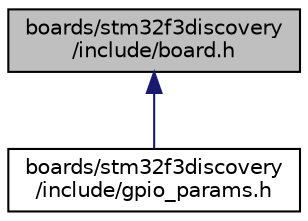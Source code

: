 digraph "boards/stm32f3discovery/include/board.h"
{
 // LATEX_PDF_SIZE
  edge [fontname="Helvetica",fontsize="10",labelfontname="Helvetica",labelfontsize="10"];
  node [fontname="Helvetica",fontsize="10",shape=record];
  Node1 [label="boards/stm32f3discovery\l/include/board.h",height=0.2,width=0.4,color="black", fillcolor="grey75", style="filled", fontcolor="black",tooltip="Board specific definitions for the STM32F3Discovery evaluation board."];
  Node1 -> Node2 [dir="back",color="midnightblue",fontsize="10",style="solid",fontname="Helvetica"];
  Node2 [label="boards/stm32f3discovery\l/include/gpio_params.h",height=0.2,width=0.4,color="black", fillcolor="white", style="filled",URL="$stm32f3discovery_2include_2gpio__params_8h.html",tooltip="Board specific configuration of direct mapped GPIOs."];
}

